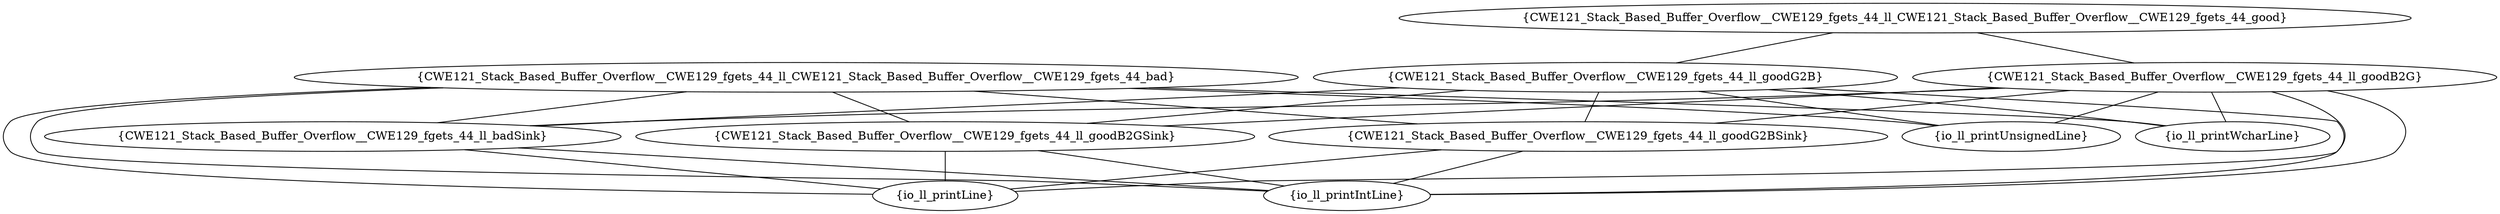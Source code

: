 graph "cg graph" {
CWE121_Stack_Based_Buffer_Overflow__CWE129_fgets_44_ll_CWE121_Stack_Based_Buffer_Overflow__CWE129_fgets_44_bad [label="{CWE121_Stack_Based_Buffer_Overflow__CWE129_fgets_44_ll_CWE121_Stack_Based_Buffer_Overflow__CWE129_fgets_44_bad}"];
io_ll_printLine [label="{io_ll_printLine}"];
CWE121_Stack_Based_Buffer_Overflow__CWE129_fgets_44_ll_badSink [label="{CWE121_Stack_Based_Buffer_Overflow__CWE129_fgets_44_ll_badSink}"];
CWE121_Stack_Based_Buffer_Overflow__CWE129_fgets_44_ll_goodB2GSink [label="{CWE121_Stack_Based_Buffer_Overflow__CWE129_fgets_44_ll_goodB2GSink}"];
CWE121_Stack_Based_Buffer_Overflow__CWE129_fgets_44_ll_goodG2BSink [label="{CWE121_Stack_Based_Buffer_Overflow__CWE129_fgets_44_ll_goodG2BSink}"];
io_ll_printIntLine [label="{io_ll_printIntLine}"];
io_ll_printUnsignedLine [label="{io_ll_printUnsignedLine}"];
io_ll_printWcharLine [label="{io_ll_printWcharLine}"];
CWE121_Stack_Based_Buffer_Overflow__CWE129_fgets_44_ll_goodG2B [label="{CWE121_Stack_Based_Buffer_Overflow__CWE129_fgets_44_ll_goodG2B}"];
CWE121_Stack_Based_Buffer_Overflow__CWE129_fgets_44_ll_goodB2G [label="{CWE121_Stack_Based_Buffer_Overflow__CWE129_fgets_44_ll_goodB2G}"];
CWE121_Stack_Based_Buffer_Overflow__CWE129_fgets_44_ll_CWE121_Stack_Based_Buffer_Overflow__CWE129_fgets_44_good [label="{CWE121_Stack_Based_Buffer_Overflow__CWE129_fgets_44_ll_CWE121_Stack_Based_Buffer_Overflow__CWE129_fgets_44_good}"];
CWE121_Stack_Based_Buffer_Overflow__CWE129_fgets_44_ll_CWE121_Stack_Based_Buffer_Overflow__CWE129_fgets_44_bad -- io_ll_printLine;
CWE121_Stack_Based_Buffer_Overflow__CWE129_fgets_44_ll_CWE121_Stack_Based_Buffer_Overflow__CWE129_fgets_44_bad -- CWE121_Stack_Based_Buffer_Overflow__CWE129_fgets_44_ll_badSink;
CWE121_Stack_Based_Buffer_Overflow__CWE129_fgets_44_ll_CWE121_Stack_Based_Buffer_Overflow__CWE129_fgets_44_bad -- CWE121_Stack_Based_Buffer_Overflow__CWE129_fgets_44_ll_goodB2GSink;
CWE121_Stack_Based_Buffer_Overflow__CWE129_fgets_44_ll_CWE121_Stack_Based_Buffer_Overflow__CWE129_fgets_44_bad -- CWE121_Stack_Based_Buffer_Overflow__CWE129_fgets_44_ll_goodG2BSink;
CWE121_Stack_Based_Buffer_Overflow__CWE129_fgets_44_ll_CWE121_Stack_Based_Buffer_Overflow__CWE129_fgets_44_bad -- io_ll_printIntLine;
CWE121_Stack_Based_Buffer_Overflow__CWE129_fgets_44_ll_CWE121_Stack_Based_Buffer_Overflow__CWE129_fgets_44_bad -- io_ll_printUnsignedLine;
CWE121_Stack_Based_Buffer_Overflow__CWE129_fgets_44_ll_CWE121_Stack_Based_Buffer_Overflow__CWE129_fgets_44_bad -- io_ll_printWcharLine;
CWE121_Stack_Based_Buffer_Overflow__CWE129_fgets_44_ll_goodG2B -- CWE121_Stack_Based_Buffer_Overflow__CWE129_fgets_44_ll_badSink;
CWE121_Stack_Based_Buffer_Overflow__CWE129_fgets_44_ll_goodG2B -- CWE121_Stack_Based_Buffer_Overflow__CWE129_fgets_44_ll_goodB2GSink;
CWE121_Stack_Based_Buffer_Overflow__CWE129_fgets_44_ll_goodG2B -- CWE121_Stack_Based_Buffer_Overflow__CWE129_fgets_44_ll_goodG2BSink;
CWE121_Stack_Based_Buffer_Overflow__CWE129_fgets_44_ll_goodG2B -- io_ll_printIntLine;
CWE121_Stack_Based_Buffer_Overflow__CWE129_fgets_44_ll_goodG2B -- io_ll_printUnsignedLine;
CWE121_Stack_Based_Buffer_Overflow__CWE129_fgets_44_ll_goodG2B -- io_ll_printWcharLine;
CWE121_Stack_Based_Buffer_Overflow__CWE129_fgets_44_ll_goodB2G -- io_ll_printLine;
CWE121_Stack_Based_Buffer_Overflow__CWE129_fgets_44_ll_goodB2G -- CWE121_Stack_Based_Buffer_Overflow__CWE129_fgets_44_ll_badSink;
CWE121_Stack_Based_Buffer_Overflow__CWE129_fgets_44_ll_goodB2G -- CWE121_Stack_Based_Buffer_Overflow__CWE129_fgets_44_ll_goodB2GSink;
CWE121_Stack_Based_Buffer_Overflow__CWE129_fgets_44_ll_goodB2G -- CWE121_Stack_Based_Buffer_Overflow__CWE129_fgets_44_ll_goodG2BSink;
CWE121_Stack_Based_Buffer_Overflow__CWE129_fgets_44_ll_goodB2G -- io_ll_printIntLine;
CWE121_Stack_Based_Buffer_Overflow__CWE129_fgets_44_ll_goodB2G -- io_ll_printUnsignedLine;
CWE121_Stack_Based_Buffer_Overflow__CWE129_fgets_44_ll_goodB2G -- io_ll_printWcharLine;
CWE121_Stack_Based_Buffer_Overflow__CWE129_fgets_44_ll_badSink -- io_ll_printIntLine;
CWE121_Stack_Based_Buffer_Overflow__CWE129_fgets_44_ll_badSink -- io_ll_printLine;
CWE121_Stack_Based_Buffer_Overflow__CWE129_fgets_44_ll_goodG2BSink -- io_ll_printIntLine;
CWE121_Stack_Based_Buffer_Overflow__CWE129_fgets_44_ll_goodG2BSink -- io_ll_printLine;
CWE121_Stack_Based_Buffer_Overflow__CWE129_fgets_44_ll_goodB2GSink -- io_ll_printIntLine;
CWE121_Stack_Based_Buffer_Overflow__CWE129_fgets_44_ll_goodB2GSink -- io_ll_printLine;
CWE121_Stack_Based_Buffer_Overflow__CWE129_fgets_44_ll_CWE121_Stack_Based_Buffer_Overflow__CWE129_fgets_44_good -- CWE121_Stack_Based_Buffer_Overflow__CWE129_fgets_44_ll_goodG2B;
CWE121_Stack_Based_Buffer_Overflow__CWE129_fgets_44_ll_CWE121_Stack_Based_Buffer_Overflow__CWE129_fgets_44_good -- CWE121_Stack_Based_Buffer_Overflow__CWE129_fgets_44_ll_goodB2G;
}
